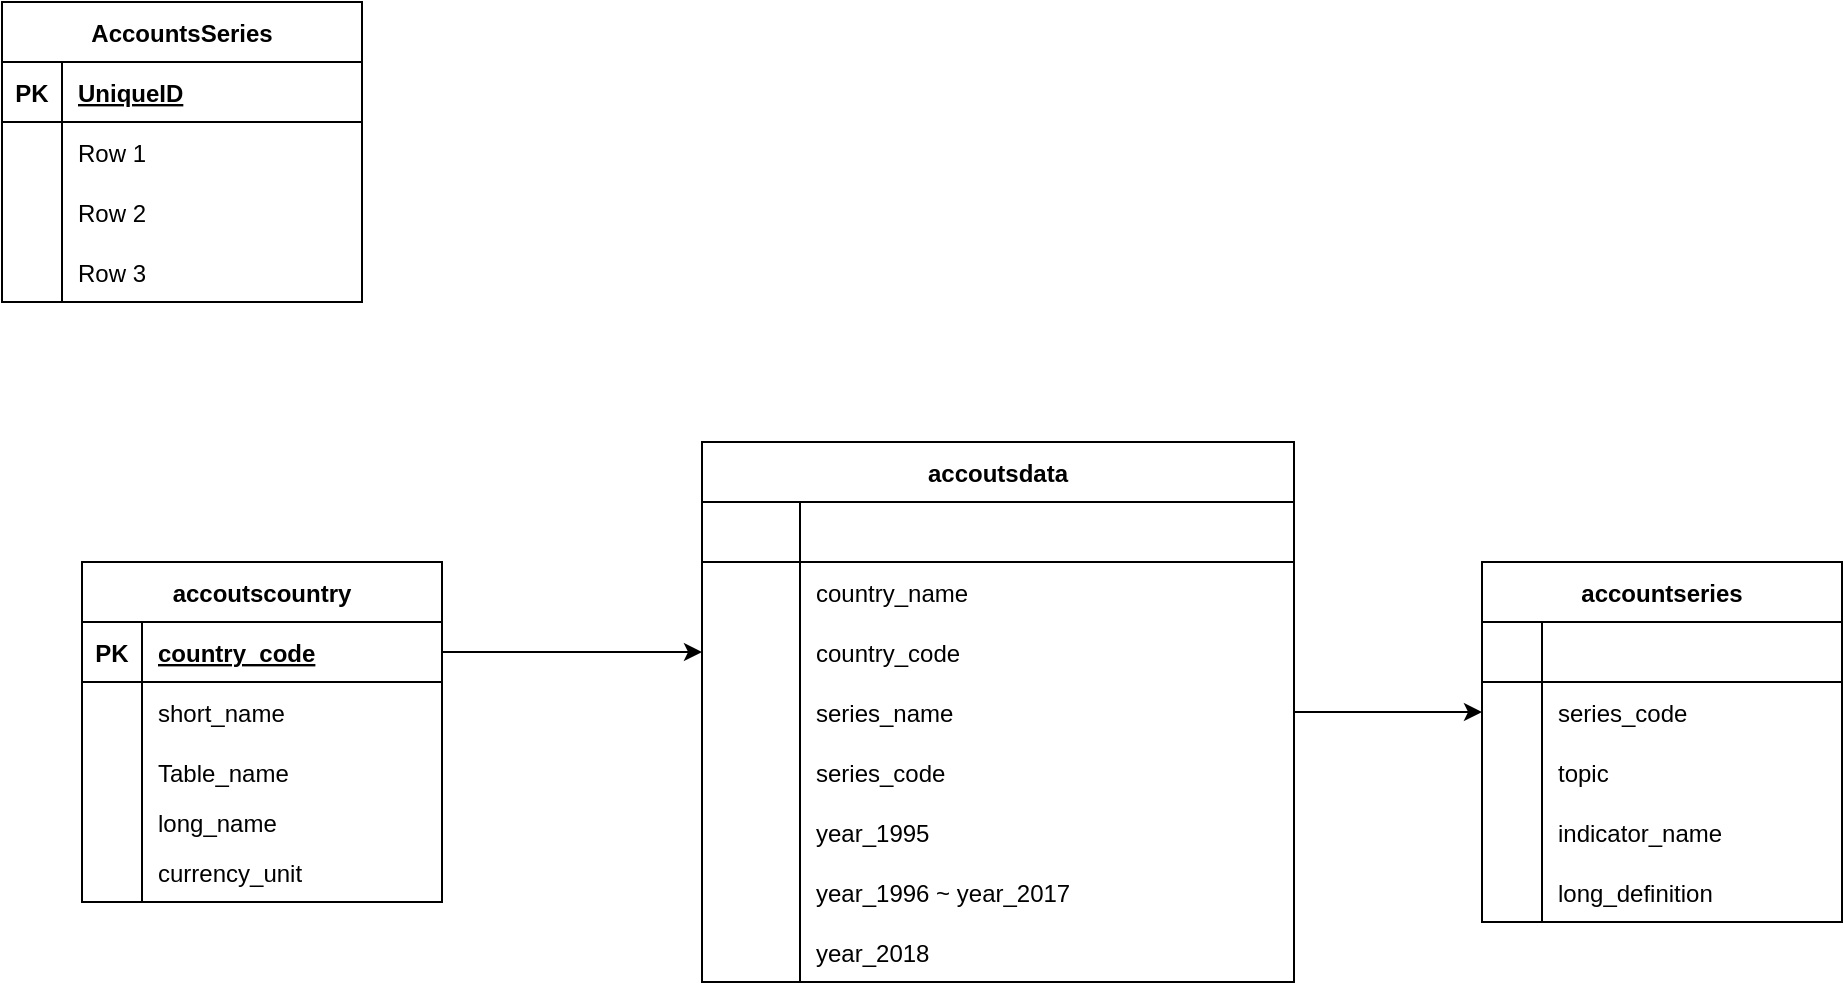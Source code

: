<mxfile version="20.8.20" type="github">
  <diagram name="페이지-1" id="Lh83M1riuteJ-1hYgK7n">
    <mxGraphModel dx="1877" dy="549" grid="1" gridSize="10" guides="1" tooltips="1" connect="1" arrows="1" fold="1" page="1" pageScale="1" pageWidth="827" pageHeight="1169" math="0" shadow="0">
      <root>
        <mxCell id="0" />
        <mxCell id="1" parent="0" />
        <mxCell id="ckG1vs_qN7jqRQSzraYa-16" value="AccountsSeries" style="shape=table;startSize=30;container=1;collapsible=1;childLayout=tableLayout;fixedRows=1;rowLines=0;fontStyle=1;align=center;resizeLast=1;" vertex="1" parent="1">
          <mxGeometry x="-110" y="340" width="180" height="150" as="geometry" />
        </mxCell>
        <mxCell id="ckG1vs_qN7jqRQSzraYa-17" value="" style="shape=tableRow;horizontal=0;startSize=0;swimlaneHead=0;swimlaneBody=0;fillColor=none;collapsible=0;dropTarget=0;points=[[0,0.5],[1,0.5]];portConstraint=eastwest;top=0;left=0;right=0;bottom=1;" vertex="1" parent="ckG1vs_qN7jqRQSzraYa-16">
          <mxGeometry y="30" width="180" height="30" as="geometry" />
        </mxCell>
        <mxCell id="ckG1vs_qN7jqRQSzraYa-18" value="PK" style="shape=partialRectangle;connectable=0;fillColor=none;top=0;left=0;bottom=0;right=0;fontStyle=1;overflow=hidden;" vertex="1" parent="ckG1vs_qN7jqRQSzraYa-17">
          <mxGeometry width="30" height="30" as="geometry">
            <mxRectangle width="30" height="30" as="alternateBounds" />
          </mxGeometry>
        </mxCell>
        <mxCell id="ckG1vs_qN7jqRQSzraYa-19" value="UniqueID" style="shape=partialRectangle;connectable=0;fillColor=none;top=0;left=0;bottom=0;right=0;align=left;spacingLeft=6;fontStyle=5;overflow=hidden;" vertex="1" parent="ckG1vs_qN7jqRQSzraYa-17">
          <mxGeometry x="30" width="150" height="30" as="geometry">
            <mxRectangle width="150" height="30" as="alternateBounds" />
          </mxGeometry>
        </mxCell>
        <mxCell id="ckG1vs_qN7jqRQSzraYa-20" value="" style="shape=tableRow;horizontal=0;startSize=0;swimlaneHead=0;swimlaneBody=0;fillColor=none;collapsible=0;dropTarget=0;points=[[0,0.5],[1,0.5]];portConstraint=eastwest;top=0;left=0;right=0;bottom=0;" vertex="1" parent="ckG1vs_qN7jqRQSzraYa-16">
          <mxGeometry y="60" width="180" height="30" as="geometry" />
        </mxCell>
        <mxCell id="ckG1vs_qN7jqRQSzraYa-21" value="" style="shape=partialRectangle;connectable=0;fillColor=none;top=0;left=0;bottom=0;right=0;editable=1;overflow=hidden;" vertex="1" parent="ckG1vs_qN7jqRQSzraYa-20">
          <mxGeometry width="30" height="30" as="geometry">
            <mxRectangle width="30" height="30" as="alternateBounds" />
          </mxGeometry>
        </mxCell>
        <mxCell id="ckG1vs_qN7jqRQSzraYa-22" value="Row 1" style="shape=partialRectangle;connectable=0;fillColor=none;top=0;left=0;bottom=0;right=0;align=left;spacingLeft=6;overflow=hidden;" vertex="1" parent="ckG1vs_qN7jqRQSzraYa-20">
          <mxGeometry x="30" width="150" height="30" as="geometry">
            <mxRectangle width="150" height="30" as="alternateBounds" />
          </mxGeometry>
        </mxCell>
        <mxCell id="ckG1vs_qN7jqRQSzraYa-23" value="" style="shape=tableRow;horizontal=0;startSize=0;swimlaneHead=0;swimlaneBody=0;fillColor=none;collapsible=0;dropTarget=0;points=[[0,0.5],[1,0.5]];portConstraint=eastwest;top=0;left=0;right=0;bottom=0;" vertex="1" parent="ckG1vs_qN7jqRQSzraYa-16">
          <mxGeometry y="90" width="180" height="30" as="geometry" />
        </mxCell>
        <mxCell id="ckG1vs_qN7jqRQSzraYa-24" value="" style="shape=partialRectangle;connectable=0;fillColor=none;top=0;left=0;bottom=0;right=0;editable=1;overflow=hidden;" vertex="1" parent="ckG1vs_qN7jqRQSzraYa-23">
          <mxGeometry width="30" height="30" as="geometry">
            <mxRectangle width="30" height="30" as="alternateBounds" />
          </mxGeometry>
        </mxCell>
        <mxCell id="ckG1vs_qN7jqRQSzraYa-25" value="Row 2" style="shape=partialRectangle;connectable=0;fillColor=none;top=0;left=0;bottom=0;right=0;align=left;spacingLeft=6;overflow=hidden;" vertex="1" parent="ckG1vs_qN7jqRQSzraYa-23">
          <mxGeometry x="30" width="150" height="30" as="geometry">
            <mxRectangle width="150" height="30" as="alternateBounds" />
          </mxGeometry>
        </mxCell>
        <mxCell id="ckG1vs_qN7jqRQSzraYa-26" value="" style="shape=tableRow;horizontal=0;startSize=0;swimlaneHead=0;swimlaneBody=0;fillColor=none;collapsible=0;dropTarget=0;points=[[0,0.5],[1,0.5]];portConstraint=eastwest;top=0;left=0;right=0;bottom=0;" vertex="1" parent="ckG1vs_qN7jqRQSzraYa-16">
          <mxGeometry y="120" width="180" height="30" as="geometry" />
        </mxCell>
        <mxCell id="ckG1vs_qN7jqRQSzraYa-27" value="" style="shape=partialRectangle;connectable=0;fillColor=none;top=0;left=0;bottom=0;right=0;editable=1;overflow=hidden;" vertex="1" parent="ckG1vs_qN7jqRQSzraYa-26">
          <mxGeometry width="30" height="30" as="geometry">
            <mxRectangle width="30" height="30" as="alternateBounds" />
          </mxGeometry>
        </mxCell>
        <mxCell id="ckG1vs_qN7jqRQSzraYa-28" value="Row 3" style="shape=partialRectangle;connectable=0;fillColor=none;top=0;left=0;bottom=0;right=0;align=left;spacingLeft=6;overflow=hidden;" vertex="1" parent="ckG1vs_qN7jqRQSzraYa-26">
          <mxGeometry x="30" width="150" height="30" as="geometry">
            <mxRectangle width="150" height="30" as="alternateBounds" />
          </mxGeometry>
        </mxCell>
        <mxCell id="ckG1vs_qN7jqRQSzraYa-29" value="accoutscountry" style="shape=table;startSize=30;container=1;collapsible=1;childLayout=tableLayout;fixedRows=1;rowLines=0;fontStyle=1;align=center;resizeLast=1;" vertex="1" parent="1">
          <mxGeometry x="-70" y="620" width="180" height="170" as="geometry" />
        </mxCell>
        <mxCell id="ckG1vs_qN7jqRQSzraYa-30" value="" style="shape=tableRow;horizontal=0;startSize=0;swimlaneHead=0;swimlaneBody=0;fillColor=none;collapsible=0;dropTarget=0;points=[[0,0.5],[1,0.5]];portConstraint=eastwest;top=0;left=0;right=0;bottom=1;" vertex="1" parent="ckG1vs_qN7jqRQSzraYa-29">
          <mxGeometry y="30" width="180" height="30" as="geometry" />
        </mxCell>
        <mxCell id="ckG1vs_qN7jqRQSzraYa-31" value="PK" style="shape=partialRectangle;connectable=0;fillColor=none;top=0;left=0;bottom=0;right=0;fontStyle=1;overflow=hidden;" vertex="1" parent="ckG1vs_qN7jqRQSzraYa-30">
          <mxGeometry width="30" height="30" as="geometry">
            <mxRectangle width="30" height="30" as="alternateBounds" />
          </mxGeometry>
        </mxCell>
        <mxCell id="ckG1vs_qN7jqRQSzraYa-32" value="country_code" style="shape=partialRectangle;connectable=0;fillColor=none;top=0;left=0;bottom=0;right=0;align=left;spacingLeft=6;fontStyle=5;overflow=hidden;" vertex="1" parent="ckG1vs_qN7jqRQSzraYa-30">
          <mxGeometry x="30" width="150" height="30" as="geometry">
            <mxRectangle width="150" height="30" as="alternateBounds" />
          </mxGeometry>
        </mxCell>
        <mxCell id="ckG1vs_qN7jqRQSzraYa-33" value="" style="shape=tableRow;horizontal=0;startSize=0;swimlaneHead=0;swimlaneBody=0;fillColor=none;collapsible=0;dropTarget=0;points=[[0,0.5],[1,0.5]];portConstraint=eastwest;top=0;left=0;right=0;bottom=0;" vertex="1" parent="ckG1vs_qN7jqRQSzraYa-29">
          <mxGeometry y="60" width="180" height="30" as="geometry" />
        </mxCell>
        <mxCell id="ckG1vs_qN7jqRQSzraYa-34" value="" style="shape=partialRectangle;connectable=0;fillColor=none;top=0;left=0;bottom=0;right=0;editable=1;overflow=hidden;" vertex="1" parent="ckG1vs_qN7jqRQSzraYa-33">
          <mxGeometry width="30" height="30" as="geometry">
            <mxRectangle width="30" height="30" as="alternateBounds" />
          </mxGeometry>
        </mxCell>
        <mxCell id="ckG1vs_qN7jqRQSzraYa-35" value="short_name" style="shape=partialRectangle;connectable=0;fillColor=none;top=0;left=0;bottom=0;right=0;align=left;spacingLeft=6;overflow=hidden;" vertex="1" parent="ckG1vs_qN7jqRQSzraYa-33">
          <mxGeometry x="30" width="150" height="30" as="geometry">
            <mxRectangle width="150" height="30" as="alternateBounds" />
          </mxGeometry>
        </mxCell>
        <mxCell id="ckG1vs_qN7jqRQSzraYa-36" value="" style="shape=tableRow;horizontal=0;startSize=0;swimlaneHead=0;swimlaneBody=0;fillColor=none;collapsible=0;dropTarget=0;points=[[0,0.5],[1,0.5]];portConstraint=eastwest;top=0;left=0;right=0;bottom=0;" vertex="1" parent="ckG1vs_qN7jqRQSzraYa-29">
          <mxGeometry y="90" width="180" height="30" as="geometry" />
        </mxCell>
        <mxCell id="ckG1vs_qN7jqRQSzraYa-37" value="" style="shape=partialRectangle;connectable=0;fillColor=none;top=0;left=0;bottom=0;right=0;editable=1;overflow=hidden;" vertex="1" parent="ckG1vs_qN7jqRQSzraYa-36">
          <mxGeometry width="30" height="30" as="geometry">
            <mxRectangle width="30" height="30" as="alternateBounds" />
          </mxGeometry>
        </mxCell>
        <mxCell id="ckG1vs_qN7jqRQSzraYa-38" value="Table_name" style="shape=partialRectangle;connectable=0;fillColor=none;top=0;left=0;bottom=0;right=0;align=left;spacingLeft=6;overflow=hidden;" vertex="1" parent="ckG1vs_qN7jqRQSzraYa-36">
          <mxGeometry x="30" width="150" height="30" as="geometry">
            <mxRectangle width="150" height="30" as="alternateBounds" />
          </mxGeometry>
        </mxCell>
        <mxCell id="ckG1vs_qN7jqRQSzraYa-39" value="" style="shape=tableRow;horizontal=0;startSize=0;swimlaneHead=0;swimlaneBody=0;fillColor=none;collapsible=0;dropTarget=0;points=[[0,0.5],[1,0.5]];portConstraint=eastwest;top=0;left=0;right=0;bottom=0;" vertex="1" parent="ckG1vs_qN7jqRQSzraYa-29">
          <mxGeometry y="120" width="180" height="20" as="geometry" />
        </mxCell>
        <mxCell id="ckG1vs_qN7jqRQSzraYa-40" value="" style="shape=partialRectangle;connectable=0;fillColor=none;top=0;left=0;bottom=0;right=0;editable=1;overflow=hidden;" vertex="1" parent="ckG1vs_qN7jqRQSzraYa-39">
          <mxGeometry width="30" height="20" as="geometry">
            <mxRectangle width="30" height="20" as="alternateBounds" />
          </mxGeometry>
        </mxCell>
        <mxCell id="ckG1vs_qN7jqRQSzraYa-41" value="long_name" style="shape=partialRectangle;connectable=0;fillColor=none;top=0;left=0;bottom=0;right=0;align=left;spacingLeft=6;overflow=hidden;" vertex="1" parent="ckG1vs_qN7jqRQSzraYa-39">
          <mxGeometry x="30" width="150" height="20" as="geometry">
            <mxRectangle width="150" height="20" as="alternateBounds" />
          </mxGeometry>
        </mxCell>
        <mxCell id="ckG1vs_qN7jqRQSzraYa-82" value="" style="shape=tableRow;horizontal=0;startSize=0;swimlaneHead=0;swimlaneBody=0;fillColor=none;collapsible=0;dropTarget=0;points=[[0,0.5],[1,0.5]];portConstraint=eastwest;top=0;left=0;right=0;bottom=0;fillStyle=auto;" vertex="1" parent="ckG1vs_qN7jqRQSzraYa-29">
          <mxGeometry y="140" width="180" height="30" as="geometry" />
        </mxCell>
        <mxCell id="ckG1vs_qN7jqRQSzraYa-83" value="" style="shape=partialRectangle;connectable=0;fillColor=none;top=0;left=0;bottom=0;right=0;editable=1;overflow=hidden;fillStyle=auto;" vertex="1" parent="ckG1vs_qN7jqRQSzraYa-82">
          <mxGeometry width="30" height="30" as="geometry">
            <mxRectangle width="30" height="30" as="alternateBounds" />
          </mxGeometry>
        </mxCell>
        <mxCell id="ckG1vs_qN7jqRQSzraYa-84" value="currency_unit" style="shape=partialRectangle;connectable=0;fillColor=none;top=0;left=0;bottom=0;right=0;align=left;spacingLeft=6;overflow=hidden;fillStyle=auto;" vertex="1" parent="ckG1vs_qN7jqRQSzraYa-82">
          <mxGeometry x="30" width="150" height="30" as="geometry">
            <mxRectangle width="150" height="30" as="alternateBounds" />
          </mxGeometry>
        </mxCell>
        <mxCell id="ckG1vs_qN7jqRQSzraYa-42" value="accoutsdata" style="shape=table;startSize=30;container=1;collapsible=1;childLayout=tableLayout;fixedRows=1;rowLines=0;fontStyle=1;align=center;resizeLast=0;fillStyle=auto;columnLines=1;swimlaneBody=1;horizontal=1;bottom=1;left=1;top=1;right=1;labelPadding=0;expand=1;" vertex="1" parent="1">
          <mxGeometry x="240" y="560" width="296" height="270" as="geometry" />
        </mxCell>
        <mxCell id="ckG1vs_qN7jqRQSzraYa-43" value="" style="shape=tableRow;horizontal=0;startSize=0;swimlaneHead=0;swimlaneBody=0;fillColor=none;collapsible=0;dropTarget=0;points=[[0,0.5],[1,0.5]];portConstraint=eastwest;top=0;left=0;right=0;bottom=1;" vertex="1" parent="ckG1vs_qN7jqRQSzraYa-42">
          <mxGeometry y="30" width="296" height="30" as="geometry" />
        </mxCell>
        <mxCell id="ckG1vs_qN7jqRQSzraYa-44" value="" style="shape=partialRectangle;connectable=0;fillColor=none;top=0;left=0;bottom=0;right=0;fontStyle=1;overflow=hidden;" vertex="1" parent="ckG1vs_qN7jqRQSzraYa-43">
          <mxGeometry width="49" height="30" as="geometry">
            <mxRectangle width="49" height="30" as="alternateBounds" />
          </mxGeometry>
        </mxCell>
        <mxCell id="ckG1vs_qN7jqRQSzraYa-45" value="" style="shape=partialRectangle;connectable=0;fillColor=none;top=0;left=0;bottom=0;right=0;align=left;spacingLeft=6;fontStyle=5;overflow=hidden;" vertex="1" parent="ckG1vs_qN7jqRQSzraYa-43">
          <mxGeometry x="49" width="247" height="30" as="geometry">
            <mxRectangle width="247" height="30" as="alternateBounds" />
          </mxGeometry>
        </mxCell>
        <mxCell id="ckG1vs_qN7jqRQSzraYa-46" value="" style="shape=tableRow;horizontal=0;startSize=0;swimlaneHead=0;swimlaneBody=0;fillColor=none;collapsible=0;dropTarget=0;points=[[0,0.5],[1,0.5]];portConstraint=eastwest;top=0;left=0;right=0;bottom=0;" vertex="1" parent="ckG1vs_qN7jqRQSzraYa-42">
          <mxGeometry y="60" width="296" height="30" as="geometry" />
        </mxCell>
        <mxCell id="ckG1vs_qN7jqRQSzraYa-47" value="" style="shape=partialRectangle;connectable=0;fillColor=none;top=0;left=0;bottom=0;right=0;editable=1;overflow=hidden;" vertex="1" parent="ckG1vs_qN7jqRQSzraYa-46">
          <mxGeometry width="49" height="30" as="geometry">
            <mxRectangle width="49" height="30" as="alternateBounds" />
          </mxGeometry>
        </mxCell>
        <mxCell id="ckG1vs_qN7jqRQSzraYa-48" value="country_name" style="shape=partialRectangle;connectable=0;fillColor=none;top=0;left=0;bottom=0;right=0;align=left;spacingLeft=6;overflow=hidden;" vertex="1" parent="ckG1vs_qN7jqRQSzraYa-46">
          <mxGeometry x="49" width="247" height="30" as="geometry">
            <mxRectangle width="247" height="30" as="alternateBounds" />
          </mxGeometry>
        </mxCell>
        <mxCell id="ckG1vs_qN7jqRQSzraYa-49" value="" style="shape=tableRow;horizontal=0;startSize=0;swimlaneHead=0;swimlaneBody=0;fillColor=none;collapsible=0;dropTarget=0;points=[[0,0.5],[1,0.5]];portConstraint=eastwest;top=0;left=0;right=0;bottom=0;" vertex="1" parent="ckG1vs_qN7jqRQSzraYa-42">
          <mxGeometry y="90" width="296" height="30" as="geometry" />
        </mxCell>
        <mxCell id="ckG1vs_qN7jqRQSzraYa-50" value="" style="shape=partialRectangle;connectable=0;fillColor=none;top=0;left=0;bottom=0;right=0;editable=1;overflow=hidden;" vertex="1" parent="ckG1vs_qN7jqRQSzraYa-49">
          <mxGeometry width="49" height="30" as="geometry">
            <mxRectangle width="49" height="30" as="alternateBounds" />
          </mxGeometry>
        </mxCell>
        <mxCell id="ckG1vs_qN7jqRQSzraYa-51" value="country_code" style="shape=partialRectangle;connectable=0;fillColor=none;top=0;left=0;bottom=0;right=0;align=left;spacingLeft=6;overflow=hidden;" vertex="1" parent="ckG1vs_qN7jqRQSzraYa-49">
          <mxGeometry x="49" width="247" height="30" as="geometry">
            <mxRectangle width="247" height="30" as="alternateBounds" />
          </mxGeometry>
        </mxCell>
        <mxCell id="ckG1vs_qN7jqRQSzraYa-52" value="" style="shape=tableRow;horizontal=0;startSize=0;swimlaneHead=0;swimlaneBody=0;fillColor=none;collapsible=0;dropTarget=0;points=[[0,0.5],[1,0.5]];portConstraint=eastwest;top=0;left=0;right=0;bottom=0;" vertex="1" parent="ckG1vs_qN7jqRQSzraYa-42">
          <mxGeometry y="120" width="296" height="30" as="geometry" />
        </mxCell>
        <mxCell id="ckG1vs_qN7jqRQSzraYa-53" value="" style="shape=partialRectangle;connectable=0;fillColor=none;top=0;left=0;bottom=0;right=0;editable=1;overflow=hidden;" vertex="1" parent="ckG1vs_qN7jqRQSzraYa-52">
          <mxGeometry width="49" height="30" as="geometry">
            <mxRectangle width="49" height="30" as="alternateBounds" />
          </mxGeometry>
        </mxCell>
        <mxCell id="ckG1vs_qN7jqRQSzraYa-54" value="series_name" style="shape=partialRectangle;connectable=0;fillColor=none;top=0;left=0;bottom=0;right=0;align=left;spacingLeft=6;overflow=hidden;verticalAlign=middle;" vertex="1" parent="ckG1vs_qN7jqRQSzraYa-52">
          <mxGeometry x="49" width="247" height="30" as="geometry">
            <mxRectangle width="247" height="30" as="alternateBounds" />
          </mxGeometry>
        </mxCell>
        <mxCell id="ckG1vs_qN7jqRQSzraYa-89" value="" style="shape=tableRow;horizontal=0;startSize=0;swimlaneHead=0;swimlaneBody=0;fillColor=none;collapsible=0;dropTarget=0;points=[[0,0.5],[1,0.5]];portConstraint=eastwest;top=0;left=0;right=0;bottom=0;fillStyle=auto;" vertex="1" parent="ckG1vs_qN7jqRQSzraYa-42">
          <mxGeometry y="150" width="296" height="30" as="geometry" />
        </mxCell>
        <mxCell id="ckG1vs_qN7jqRQSzraYa-90" value="" style="shape=partialRectangle;connectable=0;fillColor=none;top=0;left=0;bottom=0;right=0;editable=1;overflow=hidden;fillStyle=auto;" vertex="1" parent="ckG1vs_qN7jqRQSzraYa-89">
          <mxGeometry width="49" height="30" as="geometry">
            <mxRectangle width="49" height="30" as="alternateBounds" />
          </mxGeometry>
        </mxCell>
        <mxCell id="ckG1vs_qN7jqRQSzraYa-91" value="series_code" style="shape=partialRectangle;connectable=0;fillColor=none;top=0;left=0;bottom=0;right=0;align=left;spacingLeft=6;overflow=hidden;fillStyle=auto;" vertex="1" parent="ckG1vs_qN7jqRQSzraYa-89">
          <mxGeometry x="49" width="247" height="30" as="geometry">
            <mxRectangle width="247" height="30" as="alternateBounds" />
          </mxGeometry>
        </mxCell>
        <mxCell id="ckG1vs_qN7jqRQSzraYa-95" value="" style="shape=tableRow;horizontal=0;startSize=0;swimlaneHead=0;swimlaneBody=0;fillColor=none;collapsible=0;dropTarget=0;points=[[0,0.5],[1,0.5]];portConstraint=eastwest;top=0;left=0;right=0;bottom=0;fillStyle=auto;" vertex="1" parent="ckG1vs_qN7jqRQSzraYa-42">
          <mxGeometry y="180" width="296" height="30" as="geometry" />
        </mxCell>
        <mxCell id="ckG1vs_qN7jqRQSzraYa-96" value="" style="shape=partialRectangle;connectable=0;fillColor=none;top=0;left=0;bottom=0;right=0;editable=1;overflow=hidden;fillStyle=auto;" vertex="1" parent="ckG1vs_qN7jqRQSzraYa-95">
          <mxGeometry width="49" height="30" as="geometry">
            <mxRectangle width="49" height="30" as="alternateBounds" />
          </mxGeometry>
        </mxCell>
        <mxCell id="ckG1vs_qN7jqRQSzraYa-97" value="year_1995" style="shape=partialRectangle;connectable=0;fillColor=none;top=0;left=0;bottom=0;right=0;align=left;spacingLeft=6;overflow=hidden;fillStyle=auto;" vertex="1" parent="ckG1vs_qN7jqRQSzraYa-95">
          <mxGeometry x="49" width="247" height="30" as="geometry">
            <mxRectangle width="247" height="30" as="alternateBounds" />
          </mxGeometry>
        </mxCell>
        <mxCell id="ckG1vs_qN7jqRQSzraYa-92" value="" style="shape=tableRow;horizontal=0;startSize=0;swimlaneHead=0;swimlaneBody=0;fillColor=none;collapsible=0;dropTarget=0;points=[[0,0.5],[1,0.5]];portConstraint=eastwest;top=0;left=0;right=0;bottom=0;fillStyle=auto;" vertex="1" parent="ckG1vs_qN7jqRQSzraYa-42">
          <mxGeometry y="210" width="296" height="30" as="geometry" />
        </mxCell>
        <mxCell id="ckG1vs_qN7jqRQSzraYa-93" value="" style="shape=partialRectangle;connectable=0;fillColor=none;top=0;left=0;bottom=0;right=0;editable=1;overflow=hidden;fillStyle=auto;" vertex="1" parent="ckG1vs_qN7jqRQSzraYa-92">
          <mxGeometry width="49" height="30" as="geometry">
            <mxRectangle width="49" height="30" as="alternateBounds" />
          </mxGeometry>
        </mxCell>
        <mxCell id="ckG1vs_qN7jqRQSzraYa-94" value="year_1996 ~ year_2017" style="shape=partialRectangle;connectable=0;fillColor=none;top=0;left=0;bottom=0;right=0;align=left;spacingLeft=6;overflow=hidden;fillStyle=auto;" vertex="1" parent="ckG1vs_qN7jqRQSzraYa-92">
          <mxGeometry x="49" width="247" height="30" as="geometry">
            <mxRectangle width="247" height="30" as="alternateBounds" />
          </mxGeometry>
        </mxCell>
        <mxCell id="ckG1vs_qN7jqRQSzraYa-98" value="" style="shape=tableRow;horizontal=0;startSize=0;swimlaneHead=0;swimlaneBody=0;fillColor=none;collapsible=0;dropTarget=0;points=[[0,0.5],[1,0.5]];portConstraint=eastwest;top=0;left=0;right=0;bottom=0;fillStyle=auto;" vertex="1" parent="ckG1vs_qN7jqRQSzraYa-42">
          <mxGeometry y="240" width="296" height="30" as="geometry" />
        </mxCell>
        <mxCell id="ckG1vs_qN7jqRQSzraYa-99" value="" style="shape=partialRectangle;connectable=0;fillColor=none;top=0;left=0;bottom=0;right=0;editable=1;overflow=hidden;fillStyle=auto;" vertex="1" parent="ckG1vs_qN7jqRQSzraYa-98">
          <mxGeometry width="49" height="30" as="geometry">
            <mxRectangle width="49" height="30" as="alternateBounds" />
          </mxGeometry>
        </mxCell>
        <mxCell id="ckG1vs_qN7jqRQSzraYa-100" value="year_2018" style="shape=partialRectangle;connectable=0;fillColor=none;top=0;left=0;bottom=0;right=0;align=left;spacingLeft=6;overflow=hidden;fillStyle=auto;" vertex="1" parent="ckG1vs_qN7jqRQSzraYa-98">
          <mxGeometry x="49" width="247" height="30" as="geometry">
            <mxRectangle width="247" height="30" as="alternateBounds" />
          </mxGeometry>
        </mxCell>
        <mxCell id="ckG1vs_qN7jqRQSzraYa-55" value="accountseries" style="shape=table;startSize=30;container=1;collapsible=1;childLayout=tableLayout;fixedRows=1;rowLines=0;fontStyle=1;align=center;resizeLast=1;" vertex="1" parent="1">
          <mxGeometry x="630" y="620" width="180" height="180" as="geometry" />
        </mxCell>
        <mxCell id="ckG1vs_qN7jqRQSzraYa-56" value="" style="shape=tableRow;horizontal=0;startSize=0;swimlaneHead=0;swimlaneBody=0;fillColor=none;collapsible=0;dropTarget=0;points=[[0,0.5],[1,0.5]];portConstraint=eastwest;top=0;left=0;right=0;bottom=1;" vertex="1" parent="ckG1vs_qN7jqRQSzraYa-55">
          <mxGeometry y="30" width="180" height="30" as="geometry" />
        </mxCell>
        <mxCell id="ckG1vs_qN7jqRQSzraYa-57" value="" style="shape=partialRectangle;connectable=0;fillColor=none;top=0;left=0;bottom=0;right=0;fontStyle=1;overflow=hidden;" vertex="1" parent="ckG1vs_qN7jqRQSzraYa-56">
          <mxGeometry width="30" height="30" as="geometry">
            <mxRectangle width="30" height="30" as="alternateBounds" />
          </mxGeometry>
        </mxCell>
        <mxCell id="ckG1vs_qN7jqRQSzraYa-58" value="" style="shape=partialRectangle;connectable=0;fillColor=none;top=0;left=0;bottom=0;right=0;align=left;spacingLeft=6;fontStyle=5;overflow=hidden;" vertex="1" parent="ckG1vs_qN7jqRQSzraYa-56">
          <mxGeometry x="30" width="150" height="30" as="geometry">
            <mxRectangle width="150" height="30" as="alternateBounds" />
          </mxGeometry>
        </mxCell>
        <mxCell id="ckG1vs_qN7jqRQSzraYa-59" value="" style="shape=tableRow;horizontal=0;startSize=0;swimlaneHead=0;swimlaneBody=0;fillColor=none;collapsible=0;dropTarget=0;points=[[0,0.5],[1,0.5]];portConstraint=eastwest;top=0;left=0;right=0;bottom=0;" vertex="1" parent="ckG1vs_qN7jqRQSzraYa-55">
          <mxGeometry y="60" width="180" height="30" as="geometry" />
        </mxCell>
        <mxCell id="ckG1vs_qN7jqRQSzraYa-60" value="" style="shape=partialRectangle;connectable=0;fillColor=none;top=0;left=0;bottom=0;right=0;editable=1;overflow=hidden;" vertex="1" parent="ckG1vs_qN7jqRQSzraYa-59">
          <mxGeometry width="30" height="30" as="geometry">
            <mxRectangle width="30" height="30" as="alternateBounds" />
          </mxGeometry>
        </mxCell>
        <mxCell id="ckG1vs_qN7jqRQSzraYa-61" value="series_code" style="shape=partialRectangle;connectable=0;fillColor=none;top=0;left=0;bottom=0;right=0;align=left;spacingLeft=6;overflow=hidden;" vertex="1" parent="ckG1vs_qN7jqRQSzraYa-59">
          <mxGeometry x="30" width="150" height="30" as="geometry">
            <mxRectangle width="150" height="30" as="alternateBounds" />
          </mxGeometry>
        </mxCell>
        <mxCell id="ckG1vs_qN7jqRQSzraYa-62" value="" style="shape=tableRow;horizontal=0;startSize=0;swimlaneHead=0;swimlaneBody=0;fillColor=none;collapsible=0;dropTarget=0;points=[[0,0.5],[1,0.5]];portConstraint=eastwest;top=0;left=0;right=0;bottom=0;" vertex="1" parent="ckG1vs_qN7jqRQSzraYa-55">
          <mxGeometry y="90" width="180" height="30" as="geometry" />
        </mxCell>
        <mxCell id="ckG1vs_qN7jqRQSzraYa-63" value="" style="shape=partialRectangle;connectable=0;fillColor=none;top=0;left=0;bottom=0;right=0;editable=1;overflow=hidden;" vertex="1" parent="ckG1vs_qN7jqRQSzraYa-62">
          <mxGeometry width="30" height="30" as="geometry">
            <mxRectangle width="30" height="30" as="alternateBounds" />
          </mxGeometry>
        </mxCell>
        <mxCell id="ckG1vs_qN7jqRQSzraYa-64" value="topic" style="shape=partialRectangle;connectable=0;fillColor=none;top=0;left=0;bottom=0;right=0;align=left;spacingLeft=6;overflow=hidden;" vertex="1" parent="ckG1vs_qN7jqRQSzraYa-62">
          <mxGeometry x="30" width="150" height="30" as="geometry">
            <mxRectangle width="150" height="30" as="alternateBounds" />
          </mxGeometry>
        </mxCell>
        <mxCell id="ckG1vs_qN7jqRQSzraYa-65" value="" style="shape=tableRow;horizontal=0;startSize=0;swimlaneHead=0;swimlaneBody=0;fillColor=none;collapsible=0;dropTarget=0;points=[[0,0.5],[1,0.5]];portConstraint=eastwest;top=0;left=0;right=0;bottom=0;" vertex="1" parent="ckG1vs_qN7jqRQSzraYa-55">
          <mxGeometry y="120" width="180" height="30" as="geometry" />
        </mxCell>
        <mxCell id="ckG1vs_qN7jqRQSzraYa-66" value="" style="shape=partialRectangle;connectable=0;fillColor=none;top=0;left=0;bottom=0;right=0;editable=1;overflow=hidden;" vertex="1" parent="ckG1vs_qN7jqRQSzraYa-65">
          <mxGeometry width="30" height="30" as="geometry">
            <mxRectangle width="30" height="30" as="alternateBounds" />
          </mxGeometry>
        </mxCell>
        <mxCell id="ckG1vs_qN7jqRQSzraYa-67" value="indicator_name" style="shape=partialRectangle;connectable=0;fillColor=none;top=0;left=0;bottom=0;right=0;align=left;spacingLeft=6;overflow=hidden;" vertex="1" parent="ckG1vs_qN7jqRQSzraYa-65">
          <mxGeometry x="30" width="150" height="30" as="geometry">
            <mxRectangle width="150" height="30" as="alternateBounds" />
          </mxGeometry>
        </mxCell>
        <mxCell id="ckG1vs_qN7jqRQSzraYa-102" value="" style="shape=tableRow;horizontal=0;startSize=0;swimlaneHead=0;swimlaneBody=0;fillColor=none;collapsible=0;dropTarget=0;points=[[0,0.5],[1,0.5]];portConstraint=eastwest;top=0;left=0;right=0;bottom=0;fillStyle=auto;" vertex="1" parent="ckG1vs_qN7jqRQSzraYa-55">
          <mxGeometry y="150" width="180" height="30" as="geometry" />
        </mxCell>
        <mxCell id="ckG1vs_qN7jqRQSzraYa-103" value="" style="shape=partialRectangle;connectable=0;fillColor=none;top=0;left=0;bottom=0;right=0;editable=1;overflow=hidden;fillStyle=auto;" vertex="1" parent="ckG1vs_qN7jqRQSzraYa-102">
          <mxGeometry width="30" height="30" as="geometry">
            <mxRectangle width="30" height="30" as="alternateBounds" />
          </mxGeometry>
        </mxCell>
        <mxCell id="ckG1vs_qN7jqRQSzraYa-104" value="long_definition" style="shape=partialRectangle;connectable=0;fillColor=none;top=0;left=0;bottom=0;right=0;align=left;spacingLeft=6;overflow=hidden;fillStyle=auto;" vertex="1" parent="ckG1vs_qN7jqRQSzraYa-102">
          <mxGeometry x="30" width="150" height="30" as="geometry">
            <mxRectangle width="150" height="30" as="alternateBounds" />
          </mxGeometry>
        </mxCell>
        <mxCell id="ckG1vs_qN7jqRQSzraYa-107" value="" style="endArrow=classic;html=1;rounded=0;exitX=1;exitY=0.5;exitDx=0;exitDy=0;entryX=0;entryY=0.5;entryDx=0;entryDy=0;" edge="1" parent="1" source="ckG1vs_qN7jqRQSzraYa-30" target="ckG1vs_qN7jqRQSzraYa-49">
          <mxGeometry width="50" height="50" relative="1" as="geometry">
            <mxPoint x="390" y="800" as="sourcePoint" />
            <mxPoint x="440" y="750" as="targetPoint" />
            <Array as="points" />
          </mxGeometry>
        </mxCell>
        <mxCell id="ckG1vs_qN7jqRQSzraYa-110" value="" style="endArrow=classic;html=1;rounded=0;exitX=1;exitY=0.5;exitDx=0;exitDy=0;entryX=0;entryY=0.5;entryDx=0;entryDy=0;" edge="1" parent="1" source="ckG1vs_qN7jqRQSzraYa-52" target="ckG1vs_qN7jqRQSzraYa-59">
          <mxGeometry width="50" height="50" relative="1" as="geometry">
            <mxPoint x="390" y="800" as="sourcePoint" />
            <mxPoint x="550" y="650" as="targetPoint" />
          </mxGeometry>
        </mxCell>
      </root>
    </mxGraphModel>
  </diagram>
</mxfile>

